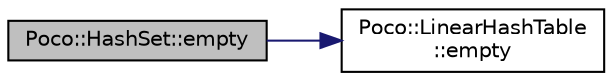 digraph "Poco::HashSet::empty"
{
 // LATEX_PDF_SIZE
  edge [fontname="Helvetica",fontsize="10",labelfontname="Helvetica",labelfontsize="10"];
  node [fontname="Helvetica",fontsize="10",shape=record];
  rankdir="LR";
  Node1 [label="Poco::HashSet::empty",height=0.2,width=0.4,color="black", fillcolor="grey75", style="filled", fontcolor="black",tooltip="Returns true iff the table is empty."];
  Node1 -> Node2 [color="midnightblue",fontsize="10",style="solid",fontname="Helvetica"];
  Node2 [label="Poco::LinearHashTable\l::empty",height=0.2,width=0.4,color="black", fillcolor="white", style="filled",URL="$classPoco_1_1LinearHashTable.html#a65586d49fae9ad1affaf1dfee306e7eb",tooltip="Returns true iff the table is empty."];
}
